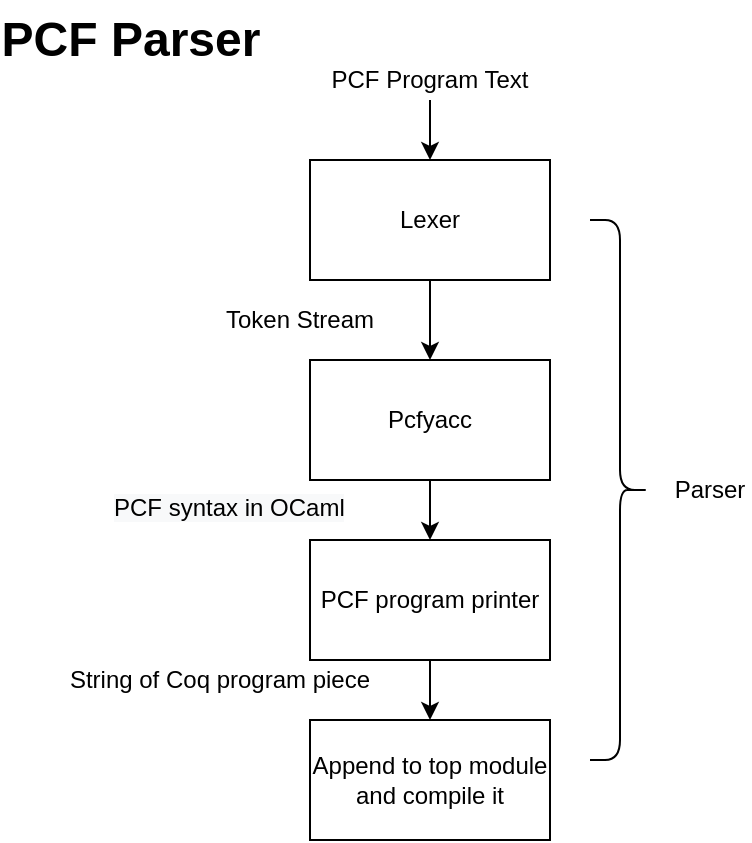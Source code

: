 <mxfile version="14.7.0" type="github">
  <diagram id="IkNDRoGFcRdz62NbaU44" name="Page-1">
    <mxGraphModel dx="731" dy="375" grid="1" gridSize="10" guides="1" tooltips="1" connect="1" arrows="1" fold="1" page="1" pageScale="1" pageWidth="827" pageHeight="1169" math="0" shadow="0">
      <root>
        <mxCell id="0" />
        <mxCell id="1" parent="0" />
        <mxCell id="7eYlXIcCetGepH7rAsW7-13" value="" style="edgeStyle=orthogonalEdgeStyle;rounded=0;orthogonalLoop=1;jettySize=auto;html=1;" edge="1" parent="1" source="7eYlXIcCetGepH7rAsW7-2" target="7eYlXIcCetGepH7rAsW7-12">
          <mxGeometry relative="1" as="geometry" />
        </mxCell>
        <mxCell id="7eYlXIcCetGepH7rAsW7-2" value="PCF program printer" style="rounded=0;whiteSpace=wrap;html=1;" vertex="1" parent="1">
          <mxGeometry x="310" y="280" width="120" height="60" as="geometry" />
        </mxCell>
        <mxCell id="7eYlXIcCetGepH7rAsW7-5" value="" style="edgeStyle=orthogonalEdgeStyle;rounded=0;orthogonalLoop=1;jettySize=auto;html=1;" edge="1" parent="1" source="7eYlXIcCetGepH7rAsW7-3" target="7eYlXIcCetGepH7rAsW7-4">
          <mxGeometry relative="1" as="geometry" />
        </mxCell>
        <mxCell id="7eYlXIcCetGepH7rAsW7-3" value="Lexer" style="rounded=0;whiteSpace=wrap;html=1;" vertex="1" parent="1">
          <mxGeometry x="310" y="90" width="120" height="60" as="geometry" />
        </mxCell>
        <mxCell id="7eYlXIcCetGepH7rAsW7-9" value="" style="edgeStyle=orthogonalEdgeStyle;rounded=0;orthogonalLoop=1;jettySize=auto;html=1;" edge="1" parent="1" source="7eYlXIcCetGepH7rAsW7-4">
          <mxGeometry relative="1" as="geometry">
            <mxPoint x="370" y="280" as="targetPoint" />
          </mxGeometry>
        </mxCell>
        <mxCell id="7eYlXIcCetGepH7rAsW7-4" value="Pcfyacc" style="whiteSpace=wrap;html=1;rounded=0;" vertex="1" parent="1">
          <mxGeometry x="310" y="190" width="120" height="60" as="geometry" />
        </mxCell>
        <mxCell id="7eYlXIcCetGepH7rAsW7-7" value="" style="edgeStyle=orthogonalEdgeStyle;rounded=0;orthogonalLoop=1;jettySize=auto;html=1;" edge="1" parent="1" source="7eYlXIcCetGepH7rAsW7-6" target="7eYlXIcCetGepH7rAsW7-3">
          <mxGeometry relative="1" as="geometry" />
        </mxCell>
        <mxCell id="7eYlXIcCetGepH7rAsW7-6" value="PCF Program Text" style="text;html=1;strokeColor=none;fillColor=none;align=center;verticalAlign=middle;whiteSpace=wrap;rounded=0;" vertex="1" parent="1">
          <mxGeometry x="305" y="40" width="130" height="20" as="geometry" />
        </mxCell>
        <mxCell id="7eYlXIcCetGepH7rAsW7-8" value="Token Stream" style="text;html=1;strokeColor=none;fillColor=none;align=center;verticalAlign=middle;whiteSpace=wrap;rounded=0;" vertex="1" parent="1">
          <mxGeometry x="260" y="160" width="90" height="20" as="geometry" />
        </mxCell>
        <mxCell id="7eYlXIcCetGepH7rAsW7-11" value="&lt;span style=&quot;color: rgb(0, 0, 0); font-family: helvetica; font-size: 12px; font-style: normal; font-weight: 400; letter-spacing: normal; text-align: center; text-indent: 0px; text-transform: none; word-spacing: 0px; background-color: rgb(248, 249, 250); display: inline; float: none;&quot;&gt;PCF syntax in OCaml&lt;/span&gt;" style="text;whiteSpace=wrap;html=1;" vertex="1" parent="1">
          <mxGeometry x="210" y="250" width="160" height="30" as="geometry" />
        </mxCell>
        <mxCell id="7eYlXIcCetGepH7rAsW7-12" value="Append to top module and compile it" style="whiteSpace=wrap;html=1;rounded=0;" vertex="1" parent="1">
          <mxGeometry x="310" y="370" width="120" height="60" as="geometry" />
        </mxCell>
        <mxCell id="7eYlXIcCetGepH7rAsW7-14" value="String of Coq program piece" style="text;html=1;strokeColor=none;fillColor=none;align=center;verticalAlign=middle;whiteSpace=wrap;rounded=0;" vertex="1" parent="1">
          <mxGeometry x="170" y="340" width="190" height="20" as="geometry" />
        </mxCell>
        <mxCell id="7eYlXIcCetGepH7rAsW7-15" value="" style="shape=curlyBracket;whiteSpace=wrap;html=1;rounded=1;flipH=1;" vertex="1" parent="1">
          <mxGeometry x="450" y="120" width="30" height="270" as="geometry" />
        </mxCell>
        <mxCell id="7eYlXIcCetGepH7rAsW7-17" value="Parser" style="text;html=1;strokeColor=none;fillColor=none;align=center;verticalAlign=middle;whiteSpace=wrap;rounded=0;" vertex="1" parent="1">
          <mxGeometry x="490" y="245" width="40" height="20" as="geometry" />
        </mxCell>
        <mxCell id="7eYlXIcCetGepH7rAsW7-18" value="PCF Parser" style="text;strokeColor=none;fillColor=none;html=1;fontSize=24;fontStyle=1;verticalAlign=middle;align=center;" vertex="1" parent="1">
          <mxGeometry x="170" y="10" width="100" height="40" as="geometry" />
        </mxCell>
      </root>
    </mxGraphModel>
  </diagram>
</mxfile>
